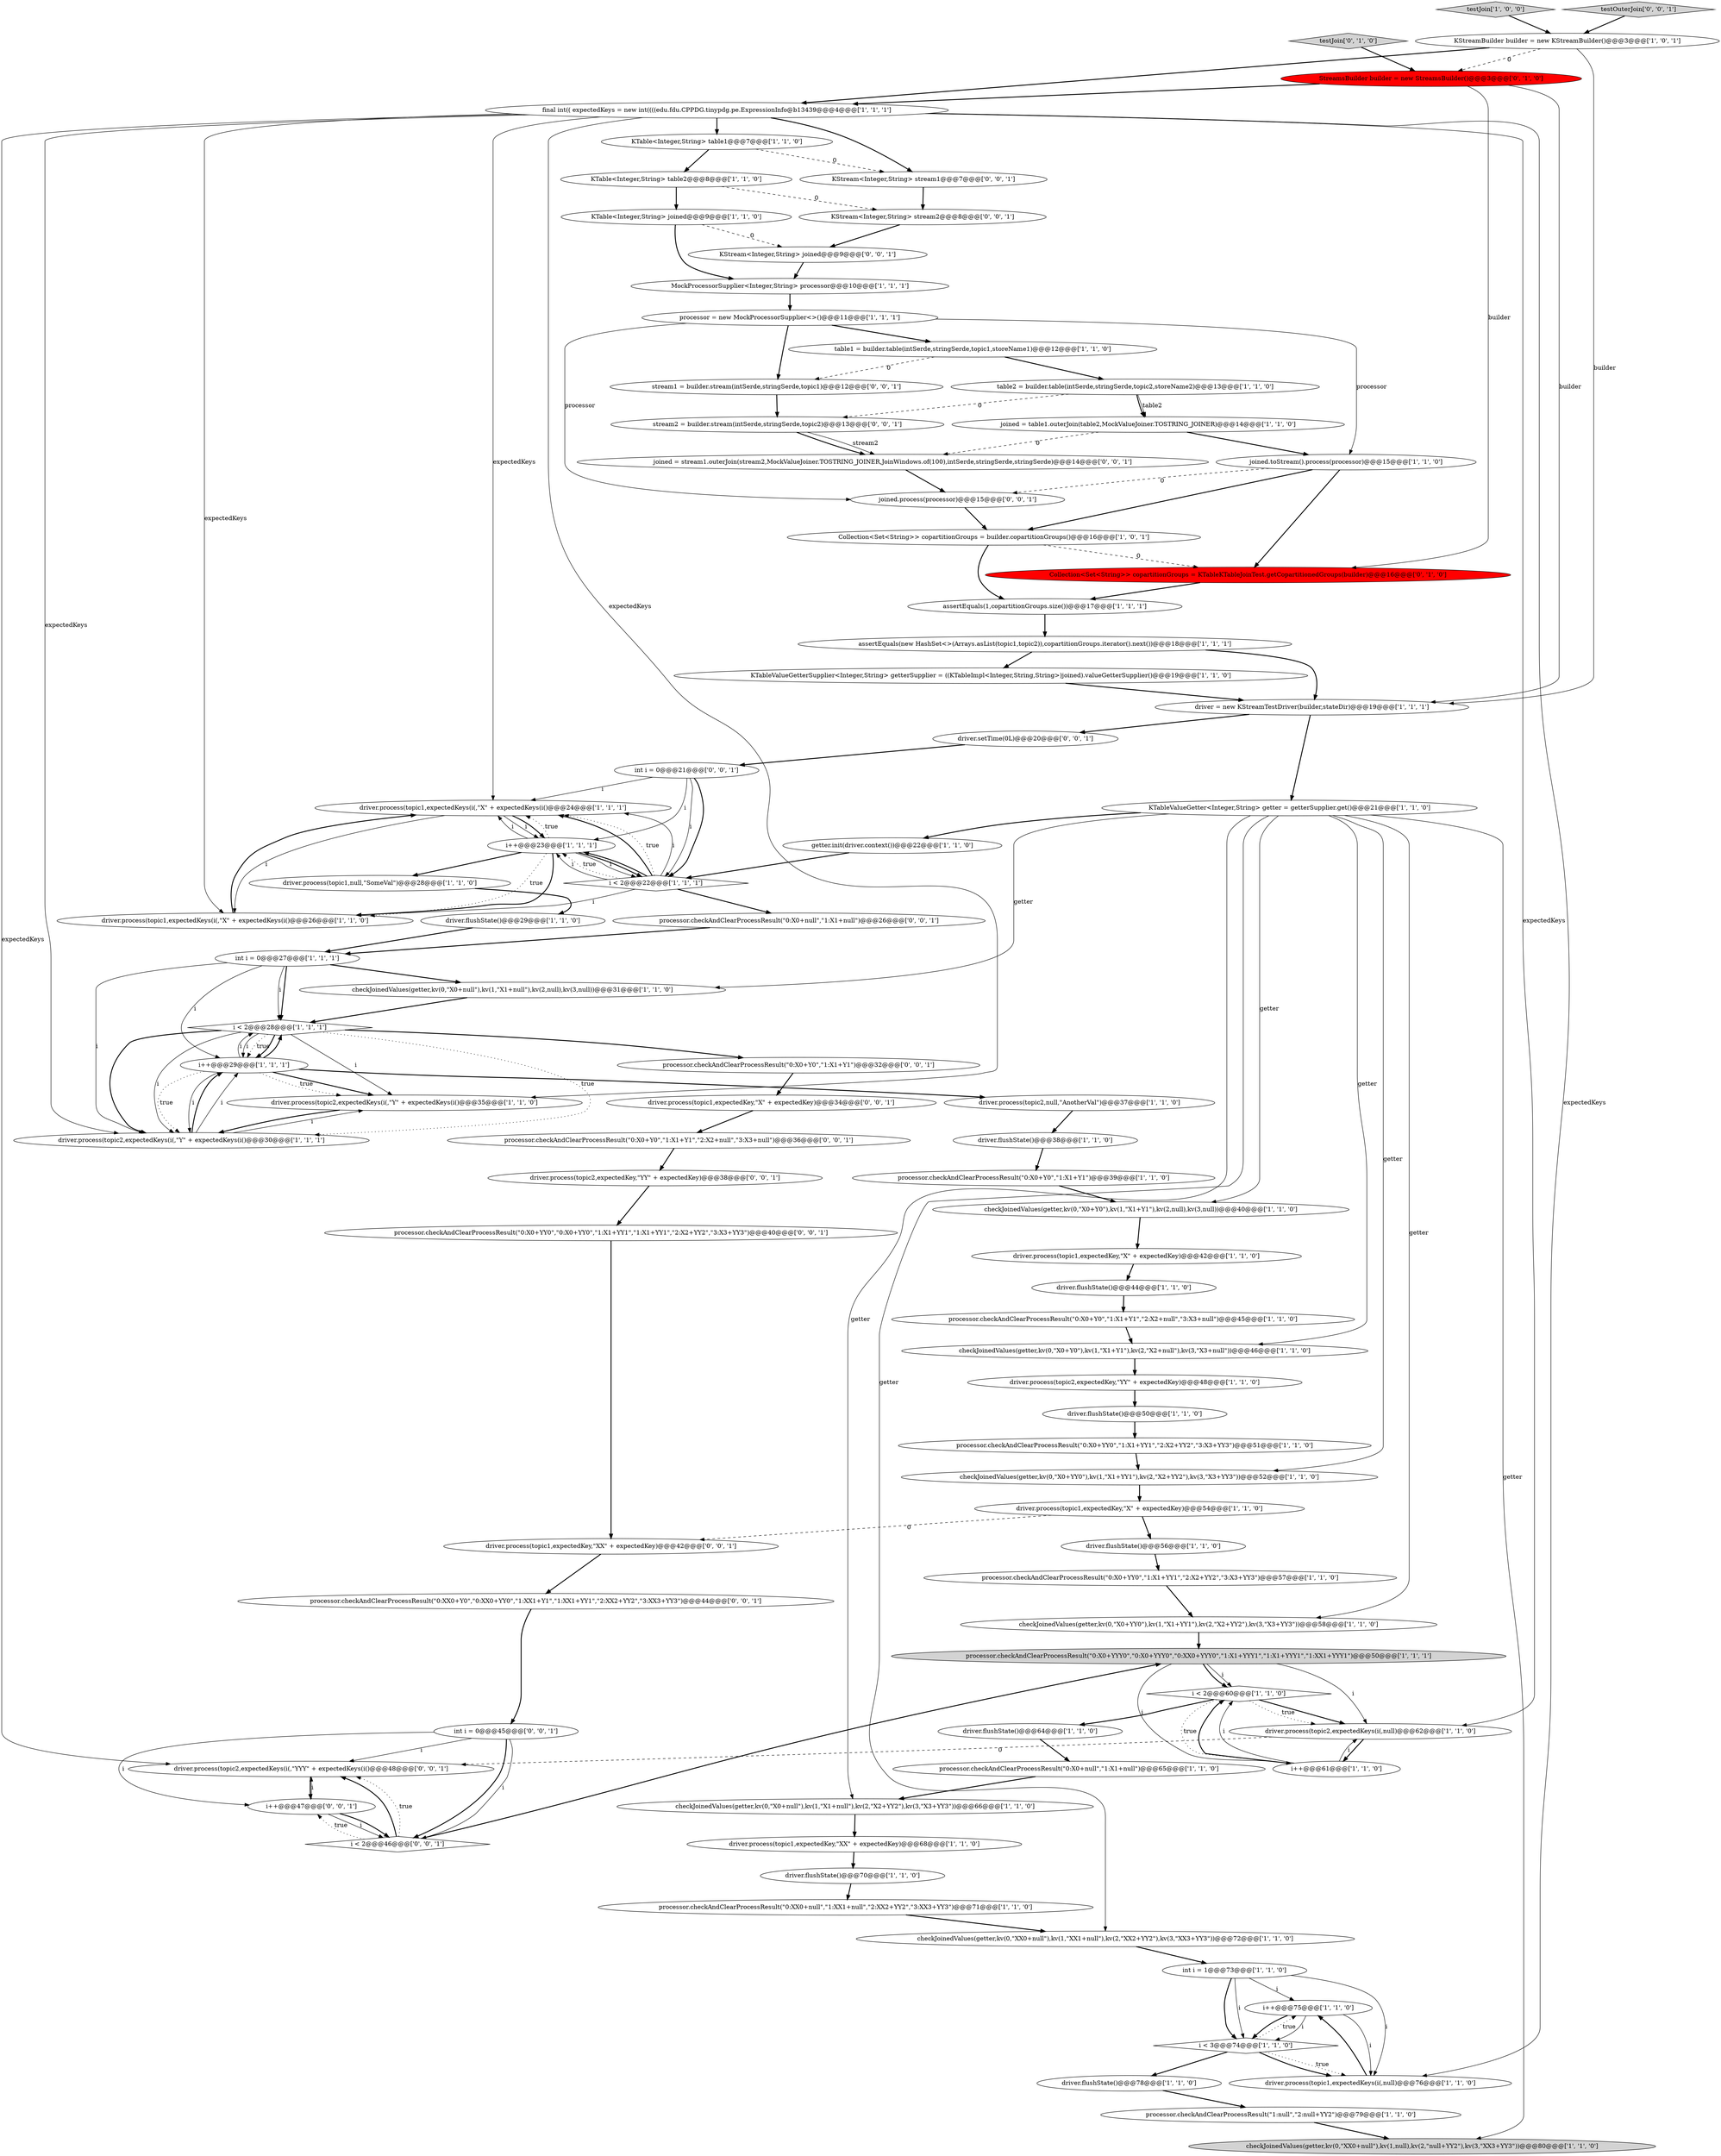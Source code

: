 digraph {
51 [style = filled, label = "processor.checkAndClearProcessResult(\"0:X0+YY0\",\"1:X1+YY1\",\"2:X2+YY2\",\"3:X3+YY3\")@@@57@@@['1', '1', '0']", fillcolor = white, shape = ellipse image = "AAA0AAABBB1BBB"];
24 [style = filled, label = "driver.flushState()@@@38@@@['1', '1', '0']", fillcolor = white, shape = ellipse image = "AAA0AAABBB1BBB"];
81 [style = filled, label = "int i = 0@@@21@@@['0', '0', '1']", fillcolor = white, shape = ellipse image = "AAA0AAABBB3BBB"];
7 [style = filled, label = "assertEquals(1,copartitionGroups.size())@@@17@@@['1', '1', '1']", fillcolor = white, shape = ellipse image = "AAA0AAABBB1BBB"];
58 [style = filled, label = "int i = 0@@@27@@@['1', '1', '1']", fillcolor = white, shape = ellipse image = "AAA0AAABBB1BBB"];
27 [style = filled, label = "KTableValueGetterSupplier<Integer,String> getterSupplier = ((KTableImpl<Integer,String,String>)joined).valueGetterSupplier()@@@19@@@['1', '1', '0']", fillcolor = white, shape = ellipse image = "AAA0AAABBB1BBB"];
13 [style = filled, label = "testJoin['1', '0', '0']", fillcolor = lightgray, shape = diamond image = "AAA0AAABBB1BBB"];
28 [style = filled, label = "driver.process(topic1,expectedKeys(i(,\"X\" + expectedKeys(i()@@@24@@@['1', '1', '1']", fillcolor = white, shape = ellipse image = "AAA0AAABBB1BBB"];
85 [style = filled, label = "joined = stream1.outerJoin(stream2,MockValueJoiner.TOSTRING_JOINER,JoinWindows.of(100),intSerde,stringSerde,stringSerde)@@@14@@@['0', '0', '1']", fillcolor = white, shape = ellipse image = "AAA0AAABBB3BBB"];
69 [style = filled, label = "processor.checkAndClearProcessResult(\"0:XX0+Y0\",\"0:XX0+YY0\",\"1:XX1+Y1\",\"1:XX1+YY1\",\"2:XX2+YY2\",\"3:XX3+YY3\")@@@44@@@['0', '0', '1']", fillcolor = white, shape = ellipse image = "AAA0AAABBB3BBB"];
47 [style = filled, label = "assertEquals(new HashSet<>(Arrays.asList(topic1,topic2)),copartitionGroups.iterator().next())@@@18@@@['1', '1', '1']", fillcolor = white, shape = ellipse image = "AAA0AAABBB1BBB"];
84 [style = filled, label = "int i = 0@@@45@@@['0', '0', '1']", fillcolor = white, shape = ellipse image = "AAA0AAABBB3BBB"];
87 [style = filled, label = "i++@@@47@@@['0', '0', '1']", fillcolor = white, shape = ellipse image = "AAA0AAABBB3BBB"];
46 [style = filled, label = "table1 = builder.table(intSerde,stringSerde,topic1,storeName1)@@@12@@@['1', '1', '0']", fillcolor = white, shape = ellipse image = "AAA0AAABBB1BBB"];
65 [style = filled, label = "Collection<Set<String>> copartitionGroups = KTableKTableJoinTest.getCopartitionedGroups(builder)@@@16@@@['0', '1', '0']", fillcolor = red, shape = ellipse image = "AAA1AAABBB2BBB"];
44 [style = filled, label = "KTable<Integer,String> table1@@@7@@@['1', '1', '0']", fillcolor = white, shape = ellipse image = "AAA0AAABBB1BBB"];
59 [style = filled, label = "driver.process(topic2,null,\"AnotherVal\")@@@37@@@['1', '1', '0']", fillcolor = white, shape = ellipse image = "AAA0AAABBB1BBB"];
3 [style = filled, label = "i++@@@75@@@['1', '1', '0']", fillcolor = white, shape = ellipse image = "AAA0AAABBB1BBB"];
34 [style = filled, label = "joined = table1.outerJoin(table2,MockValueJoiner.TOSTRING_JOINER)@@@14@@@['1', '1', '0']", fillcolor = white, shape = ellipse image = "AAA0AAABBB1BBB"];
41 [style = filled, label = "driver.process(topic1,expectedKeys(i(,null)@@@76@@@['1', '1', '0']", fillcolor = white, shape = ellipse image = "AAA0AAABBB1BBB"];
71 [style = filled, label = "stream2 = builder.stream(intSerde,stringSerde,topic2)@@@13@@@['0', '0', '1']", fillcolor = white, shape = ellipse image = "AAA0AAABBB3BBB"];
45 [style = filled, label = "final int(( expectedKeys = new int((((edu.fdu.CPPDG.tinypdg.pe.ExpressionInfo@b13439@@@4@@@['1', '1', '1']", fillcolor = white, shape = ellipse image = "AAA0AAABBB1BBB"];
73 [style = filled, label = "stream1 = builder.stream(intSerde,stringSerde,topic1)@@@12@@@['0', '0', '1']", fillcolor = white, shape = ellipse image = "AAA0AAABBB3BBB"];
31 [style = filled, label = "KStreamBuilder builder = new KStreamBuilder()@@@3@@@['1', '0', '1']", fillcolor = white, shape = ellipse image = "AAA0AAABBB1BBB"];
23 [style = filled, label = "checkJoinedValues(getter,kv(0,\"XX0+null\"),kv(1,\"XX1+null\"),kv(2,\"XX2+YY2\"),kv(3,\"XX3+YY3\"))@@@72@@@['1', '1', '0']", fillcolor = white, shape = ellipse image = "AAA0AAABBB1BBB"];
76 [style = filled, label = "driver.process(topic1,expectedKey,\"X\" + expectedKey)@@@34@@@['0', '0', '1']", fillcolor = white, shape = ellipse image = "AAA0AAABBB3BBB"];
6 [style = filled, label = "checkJoinedValues(getter,kv(0,\"X0+YY0\"),kv(1,\"X1+YY1\"),kv(2,\"X2+YY2\"),kv(3,\"X3+YY3\"))@@@58@@@['1', '1', '0']", fillcolor = white, shape = ellipse image = "AAA0AAABBB1BBB"];
26 [style = filled, label = "processor.checkAndClearProcessResult(\"1:null\",\"2:null+YY2\")@@@79@@@['1', '1', '0']", fillcolor = white, shape = ellipse image = "AAA0AAABBB1BBB"];
39 [style = filled, label = "MockProcessorSupplier<Integer,String> processor@@@10@@@['1', '1', '1']", fillcolor = white, shape = ellipse image = "AAA0AAABBB1BBB"];
72 [style = filled, label = "driver.process(topic2,expectedKey,\"YY\" + expectedKey)@@@38@@@['0', '0', '1']", fillcolor = white, shape = ellipse image = "AAA0AAABBB3BBB"];
79 [style = filled, label = "joined.process(processor)@@@15@@@['0', '0', '1']", fillcolor = white, shape = ellipse image = "AAA0AAABBB3BBB"];
30 [style = filled, label = "KTableValueGetter<Integer,String> getter = getterSupplier.get()@@@21@@@['1', '1', '0']", fillcolor = white, shape = ellipse image = "AAA0AAABBB1BBB"];
86 [style = filled, label = "KStream<Integer,String> stream2@@@8@@@['0', '0', '1']", fillcolor = white, shape = ellipse image = "AAA0AAABBB3BBB"];
5 [style = filled, label = "driver.flushState()@@@78@@@['1', '1', '0']", fillcolor = white, shape = ellipse image = "AAA0AAABBB1BBB"];
60 [style = filled, label = "driver.flushState()@@@44@@@['1', '1', '0']", fillcolor = white, shape = ellipse image = "AAA0AAABBB1BBB"];
0 [style = filled, label = "joined.toStream().process(processor)@@@15@@@['1', '1', '0']", fillcolor = white, shape = ellipse image = "AAA0AAABBB1BBB"];
50 [style = filled, label = "i < 2@@@22@@@['1', '1', '1']", fillcolor = white, shape = diamond image = "AAA0AAABBB1BBB"];
62 [style = filled, label = "int i = 1@@@73@@@['1', '1', '0']", fillcolor = white, shape = ellipse image = "AAA0AAABBB1BBB"];
52 [style = filled, label = "i < 2@@@28@@@['1', '1', '1']", fillcolor = white, shape = diamond image = "AAA0AAABBB1BBB"];
33 [style = filled, label = "driver.process(topic1,null,\"SomeVal\")@@@28@@@['1', '1', '0']", fillcolor = white, shape = ellipse image = "AAA0AAABBB1BBB"];
67 [style = filled, label = "testJoin['0', '1', '0']", fillcolor = lightgray, shape = diamond image = "AAA0AAABBB2BBB"];
68 [style = filled, label = "processor.checkAndClearProcessResult(\"0:X0+YY0\",\"0:X0+YY0\",\"1:X1+YY1\",\"1:X1+YY1\",\"2:X2+YY2\",\"3:X3+YY3\")@@@40@@@['0', '0', '1']", fillcolor = white, shape = ellipse image = "AAA0AAABBB3BBB"];
89 [style = filled, label = "driver.setTime(0L)@@@20@@@['0', '0', '1']", fillcolor = white, shape = ellipse image = "AAA0AAABBB3BBB"];
74 [style = filled, label = "testOuterJoin['0', '0', '1']", fillcolor = lightgray, shape = diamond image = "AAA0AAABBB3BBB"];
8 [style = filled, label = "driver.flushState()@@@64@@@['1', '1', '0']", fillcolor = white, shape = ellipse image = "AAA0AAABBB1BBB"];
11 [style = filled, label = "driver.flushState()@@@50@@@['1', '1', '0']", fillcolor = white, shape = ellipse image = "AAA0AAABBB1BBB"];
42 [style = filled, label = "table2 = builder.table(intSerde,stringSerde,topic2,storeName2)@@@13@@@['1', '1', '0']", fillcolor = white, shape = ellipse image = "AAA0AAABBB1BBB"];
29 [style = filled, label = "checkJoinedValues(getter,kv(0,\"X0+Y0\"),kv(1,\"X1+Y1\"),kv(2,\"X2+null\"),kv(3,\"X3+null\"))@@@46@@@['1', '1', '0']", fillcolor = white, shape = ellipse image = "AAA0AAABBB1BBB"];
75 [style = filled, label = "processor.checkAndClearProcessResult(\"0:X0+Y0\",\"1:X1+Y1\",\"2:X2+null\",\"3:X3+null\")@@@36@@@['0', '0', '1']", fillcolor = white, shape = ellipse image = "AAA0AAABBB3BBB"];
70 [style = filled, label = "driver.process(topic2,expectedKeys(i(,\"YYY\" + expectedKeys(i()@@@48@@@['0', '0', '1']", fillcolor = white, shape = ellipse image = "AAA0AAABBB3BBB"];
56 [style = filled, label = "driver.process(topic1,expectedKey,\"X\" + expectedKey)@@@54@@@['1', '1', '0']", fillcolor = white, shape = ellipse image = "AAA0AAABBB1BBB"];
2 [style = filled, label = "i < 3@@@74@@@['1', '1', '0']", fillcolor = white, shape = diamond image = "AAA0AAABBB1BBB"];
18 [style = filled, label = "processor.checkAndClearProcessResult(\"0:X0+null\",\"1:X1+null\")@@@65@@@['1', '1', '0']", fillcolor = white, shape = ellipse image = "AAA0AAABBB1BBB"];
25 [style = filled, label = "processor.checkAndClearProcessResult(\"0:X0+Y0\",\"1:X1+Y1\",\"2:X2+null\",\"3:X3+null\")@@@45@@@['1', '1', '0']", fillcolor = white, shape = ellipse image = "AAA0AAABBB1BBB"];
63 [style = filled, label = "checkJoinedValues(getter,kv(0,\"XX0+null\"),kv(1,null),kv(2,\"null+YY2\"),kv(3,\"XX3+YY3\"))@@@80@@@['1', '1', '0']", fillcolor = lightgray, shape = ellipse image = "AAA0AAABBB1BBB"];
57 [style = filled, label = "i++@@@29@@@['1', '1', '1']", fillcolor = white, shape = ellipse image = "AAA0AAABBB1BBB"];
9 [style = filled, label = "getter.init(driver.context())@@@22@@@['1', '1', '0']", fillcolor = white, shape = ellipse image = "AAA0AAABBB1BBB"];
82 [style = filled, label = "KStream<Integer,String> stream1@@@7@@@['0', '0', '1']", fillcolor = white, shape = ellipse image = "AAA0AAABBB3BBB"];
53 [style = filled, label = "i < 2@@@60@@@['1', '1', '0']", fillcolor = white, shape = diamond image = "AAA0AAABBB1BBB"];
19 [style = filled, label = "driver.process(topic2,expectedKeys(i(,null)@@@62@@@['1', '1', '0']", fillcolor = white, shape = ellipse image = "AAA0AAABBB1BBB"];
78 [style = filled, label = "KStream<Integer,String> joined@@@9@@@['0', '0', '1']", fillcolor = white, shape = ellipse image = "AAA0AAABBB3BBB"];
77 [style = filled, label = "driver.process(topic1,expectedKey,\"XX\" + expectedKey)@@@42@@@['0', '0', '1']", fillcolor = white, shape = ellipse image = "AAA0AAABBB3BBB"];
15 [style = filled, label = "i++@@@23@@@['1', '1', '1']", fillcolor = white, shape = ellipse image = "AAA0AAABBB1BBB"];
20 [style = filled, label = "processor.checkAndClearProcessResult(\"0:XX0+null\",\"1:XX1+null\",\"2:XX2+YY2\",\"3:XX3+YY3\")@@@71@@@['1', '1', '0']", fillcolor = white, shape = ellipse image = "AAA0AAABBB1BBB"];
49 [style = filled, label = "processor = new MockProcessorSupplier<>()@@@11@@@['1', '1', '1']", fillcolor = white, shape = ellipse image = "AAA0AAABBB1BBB"];
14 [style = filled, label = "KTable<Integer,String> table2@@@8@@@['1', '1', '0']", fillcolor = white, shape = ellipse image = "AAA0AAABBB1BBB"];
40 [style = filled, label = "checkJoinedValues(getter,kv(0,\"X0+YY0\"),kv(1,\"X1+YY1\"),kv(2,\"X2+YY2\"),kv(3,\"X3+YY3\"))@@@52@@@['1', '1', '0']", fillcolor = white, shape = ellipse image = "AAA0AAABBB1BBB"];
22 [style = filled, label = "driver.process(topic2,expectedKeys(i(,\"Y\" + expectedKeys(i()@@@30@@@['1', '1', '1']", fillcolor = white, shape = ellipse image = "AAA0AAABBB1BBB"];
21 [style = filled, label = "driver.flushState()@@@70@@@['1', '1', '0']", fillcolor = white, shape = ellipse image = "AAA0AAABBB1BBB"];
37 [style = filled, label = "i++@@@61@@@['1', '1', '0']", fillcolor = white, shape = ellipse image = "AAA0AAABBB1BBB"];
48 [style = filled, label = "checkJoinedValues(getter,kv(0,\"X0+null\"),kv(1,\"X1+null\"),kv(2,null),kv(3,null))@@@31@@@['1', '1', '0']", fillcolor = white, shape = ellipse image = "AAA0AAABBB1BBB"];
17 [style = filled, label = "driver.flushState()@@@56@@@['1', '1', '0']", fillcolor = white, shape = ellipse image = "AAA0AAABBB1BBB"];
32 [style = filled, label = "driver.process(topic1,expectedKeys(i(,\"X\" + expectedKeys(i()@@@26@@@['1', '1', '0']", fillcolor = white, shape = ellipse image = "AAA0AAABBB1BBB"];
83 [style = filled, label = "processor.checkAndClearProcessResult(\"0:X0+null\",\"1:X1+null\")@@@26@@@['0', '0', '1']", fillcolor = white, shape = ellipse image = "AAA0AAABBB3BBB"];
35 [style = filled, label = "checkJoinedValues(getter,kv(0,\"X0+Y0\"),kv(1,\"X1+Y1\"),kv(2,null),kv(3,null))@@@40@@@['1', '1', '0']", fillcolor = white, shape = ellipse image = "AAA0AAABBB1BBB"];
16 [style = filled, label = "driver.process(topic1,expectedKey,\"X\" + expectedKey)@@@42@@@['1', '1', '0']", fillcolor = white, shape = ellipse image = "AAA0AAABBB1BBB"];
1 [style = filled, label = "driver.process(topic2,expectedKey,\"YY\" + expectedKey)@@@48@@@['1', '1', '0']", fillcolor = white, shape = ellipse image = "AAA0AAABBB1BBB"];
54 [style = filled, label = "Collection<Set<String>> copartitionGroups = builder.copartitionGroups()@@@16@@@['1', '0', '1']", fillcolor = white, shape = ellipse image = "AAA0AAABBB1BBB"];
64 [style = filled, label = "KTable<Integer,String> joined@@@9@@@['1', '1', '0']", fillcolor = white, shape = ellipse image = "AAA0AAABBB1BBB"];
55 [style = filled, label = "driver.process(topic2,expectedKeys(i(,\"Y\" + expectedKeys(i()@@@35@@@['1', '1', '0']", fillcolor = white, shape = ellipse image = "AAA0AAABBB1BBB"];
66 [style = filled, label = "StreamsBuilder builder = new StreamsBuilder()@@@3@@@['0', '1', '0']", fillcolor = red, shape = ellipse image = "AAA1AAABBB2BBB"];
38 [style = filled, label = "checkJoinedValues(getter,kv(0,\"X0+null\"),kv(1,\"X1+null\"),kv(2,\"X2+YY2\"),kv(3,\"X3+YY3\"))@@@66@@@['1', '1', '0']", fillcolor = white, shape = ellipse image = "AAA0AAABBB1BBB"];
43 [style = filled, label = "driver = new KStreamTestDriver(builder,stateDir)@@@19@@@['1', '1', '1']", fillcolor = white, shape = ellipse image = "AAA0AAABBB1BBB"];
10 [style = filled, label = "driver.flushState()@@@29@@@['1', '1', '0']", fillcolor = white, shape = ellipse image = "AAA0AAABBB1BBB"];
12 [style = filled, label = "processor.checkAndClearProcessResult(\"0:X0+Y0\",\"1:X1+Y1\")@@@39@@@['1', '1', '0']", fillcolor = white, shape = ellipse image = "AAA0AAABBB1BBB"];
61 [style = filled, label = "processor.checkAndClearProcessResult(\"0:X0+YYY0\",\"0:X0+YYY0\",\"0:XX0+YYY0\",\"1:X1+YYY1\",\"1:X1+YYY1\",\"1:XX1+YYY1\")@@@50@@@['1', '1', '1']", fillcolor = lightgray, shape = ellipse image = "AAA0AAABBB1BBB"];
36 [style = filled, label = "processor.checkAndClearProcessResult(\"0:X0+YY0\",\"1:X1+YY1\",\"2:X2+YY2\",\"3:X3+YY3\")@@@51@@@['1', '1', '0']", fillcolor = white, shape = ellipse image = "AAA0AAABBB1BBB"];
4 [style = filled, label = "driver.process(topic1,expectedKey,\"XX\" + expectedKey)@@@68@@@['1', '1', '0']", fillcolor = white, shape = ellipse image = "AAA0AAABBB1BBB"];
88 [style = filled, label = "i < 2@@@46@@@['0', '0', '1']", fillcolor = white, shape = diamond image = "AAA0AAABBB3BBB"];
80 [style = filled, label = "processor.checkAndClearProcessResult(\"0:X0+Y0\",\"1:X1+Y1\")@@@32@@@['0', '0', '1']", fillcolor = white, shape = ellipse image = "AAA0AAABBB3BBB"];
9->50 [style = bold, label=""];
54->65 [style = dashed, label="0"];
74->31 [style = bold, label=""];
38->4 [style = bold, label=""];
50->15 [style = solid, label="i"];
22->55 [style = solid, label="i"];
45->41 [style = solid, label="expectedKeys"];
52->57 [style = solid, label="i"];
45->32 [style = solid, label="expectedKeys"];
57->59 [style = bold, label=""];
25->29 [style = bold, label=""];
14->64 [style = bold, label=""];
47->27 [style = bold, label=""];
45->82 [style = bold, label=""];
16->60 [style = bold, label=""];
11->36 [style = bold, label=""];
46->73 [style = dashed, label="0"];
30->6 [style = solid, label="getter"];
84->88 [style = bold, label=""];
57->22 [style = dotted, label="true"];
81->15 [style = solid, label="i"];
48->52 [style = bold, label=""];
53->19 [style = bold, label=""];
37->53 [style = bold, label=""];
44->82 [style = dashed, label="0"];
52->22 [style = dotted, label="true"];
65->7 [style = bold, label=""];
50->83 [style = bold, label=""];
81->50 [style = solid, label="i"];
28->15 [style = solid, label="i"];
3->41 [style = solid, label="i"];
39->49 [style = bold, label=""];
22->57 [style = bold, label=""];
45->22 [style = solid, label="expectedKeys"];
19->70 [style = dashed, label="0"];
73->71 [style = bold, label=""];
62->3 [style = solid, label="i"];
71->85 [style = bold, label=""];
28->32 [style = solid, label="i"];
61->19 [style = solid, label="i"];
45->70 [style = solid, label="expectedKeys"];
53->19 [style = dotted, label="true"];
22->57 [style = solid, label="i"];
13->31 [style = bold, label=""];
29->1 [style = bold, label=""];
66->65 [style = solid, label="builder"];
83->58 [style = bold, label=""];
62->2 [style = bold, label=""];
66->45 [style = bold, label=""];
76->75 [style = bold, label=""];
87->88 [style = solid, label="i"];
30->40 [style = solid, label="getter"];
52->57 [style = dotted, label="true"];
18->38 [style = bold, label=""];
23->62 [style = bold, label=""];
2->3 [style = dotted, label="true"];
46->42 [style = bold, label=""];
3->2 [style = solid, label="i"];
50->28 [style = solid, label="i"];
8->18 [style = bold, label=""];
57->55 [style = bold, label=""];
52->80 [style = bold, label=""];
15->50 [style = bold, label=""];
4->21 [style = bold, label=""];
31->43 [style = solid, label="builder"];
85->79 [style = bold, label=""];
47->43 [style = bold, label=""];
87->70 [style = solid, label="i"];
12->35 [style = bold, label=""];
86->78 [style = bold, label=""];
84->88 [style = solid, label="i"];
31->66 [style = dashed, label="0"];
14->86 [style = dashed, label="0"];
0->79 [style = dashed, label="0"];
34->0 [style = bold, label=""];
50->28 [style = bold, label=""];
1->11 [style = bold, label=""];
19->37 [style = bold, label=""];
17->51 [style = bold, label=""];
49->73 [style = bold, label=""];
30->23 [style = solid, label="getter"];
6->61 [style = bold, label=""];
89->81 [style = bold, label=""];
20->23 [style = bold, label=""];
3->2 [style = bold, label=""];
49->0 [style = solid, label="processor"];
49->46 [style = bold, label=""];
88->70 [style = bold, label=""];
30->35 [style = solid, label="getter"];
79->54 [style = bold, label=""];
2->41 [style = dotted, label="true"];
80->76 [style = bold, label=""];
78->39 [style = bold, label=""];
61->53 [style = solid, label="i"];
71->85 [style = solid, label="stream2"];
62->41 [style = solid, label="i"];
64->78 [style = dashed, label="0"];
15->33 [style = bold, label=""];
52->55 [style = solid, label="i"];
82->86 [style = bold, label=""];
2->41 [style = bold, label=""];
24->12 [style = bold, label=""];
36->40 [style = bold, label=""];
54->7 [style = bold, label=""];
27->43 [style = bold, label=""];
67->66 [style = bold, label=""];
66->43 [style = solid, label="builder"];
42->71 [style = dashed, label="0"];
40->56 [style = bold, label=""];
58->22 [style = solid, label="i"];
57->22 [style = solid, label="i"];
45->28 [style = solid, label="expectedKeys"];
88->87 [style = dotted, label="true"];
77->69 [style = bold, label=""];
5->26 [style = bold, label=""];
84->87 [style = solid, label="i"];
30->9 [style = bold, label=""];
51->6 [style = bold, label=""];
58->52 [style = solid, label="i"];
44->14 [style = bold, label=""];
52->22 [style = bold, label=""];
45->44 [style = bold, label=""];
30->38 [style = solid, label="getter"];
15->50 [style = solid, label="i"];
60->25 [style = bold, label=""];
15->32 [style = dotted, label="true"];
15->28 [style = dotted, label="true"];
88->70 [style = dotted, label="true"];
50->15 [style = dotted, label="true"];
58->48 [style = bold, label=""];
26->63 [style = bold, label=""];
45->55 [style = solid, label="expectedKeys"];
81->28 [style = solid, label="i"];
50->28 [style = dotted, label="true"];
43->89 [style = bold, label=""];
53->37 [style = dotted, label="true"];
53->8 [style = bold, label=""];
75->72 [style = bold, label=""];
0->54 [style = bold, label=""];
88->61 [style = bold, label=""];
50->32 [style = solid, label="i"];
61->37 [style = solid, label="i"];
50->15 [style = bold, label=""];
37->19 [style = solid, label="i"];
15->28 [style = solid, label="i"];
69->84 [style = bold, label=""];
58->57 [style = solid, label="i"];
2->5 [style = bold, label=""];
57->52 [style = solid, label="i"];
45->19 [style = solid, label="expectedKeys"];
42->34 [style = bold, label=""];
35->16 [style = bold, label=""];
28->15 [style = bold, label=""];
7->47 [style = bold, label=""];
30->48 [style = solid, label="getter"];
49->79 [style = solid, label="processor"];
52->22 [style = solid, label="i"];
41->3 [style = bold, label=""];
84->70 [style = solid, label="i"];
33->10 [style = bold, label=""];
34->85 [style = dashed, label="0"];
64->39 [style = bold, label=""];
43->30 [style = bold, label=""];
56->17 [style = bold, label=""];
55->22 [style = bold, label=""];
81->50 [style = bold, label=""];
68->77 [style = bold, label=""];
30->63 [style = solid, label="getter"];
57->52 [style = bold, label=""];
57->55 [style = dotted, label="true"];
62->2 [style = solid, label="i"];
61->53 [style = bold, label=""];
21->20 [style = bold, label=""];
70->87 [style = bold, label=""];
87->88 [style = bold, label=""];
59->24 [style = bold, label=""];
58->52 [style = bold, label=""];
52->57 [style = bold, label=""];
15->32 [style = bold, label=""];
72->68 [style = bold, label=""];
32->28 [style = bold, label=""];
31->45 [style = bold, label=""];
10->58 [style = bold, label=""];
0->65 [style = bold, label=""];
42->34 [style = solid, label="table2"];
30->29 [style = solid, label="getter"];
56->77 [style = dashed, label="0"];
37->53 [style = solid, label="i"];
}
